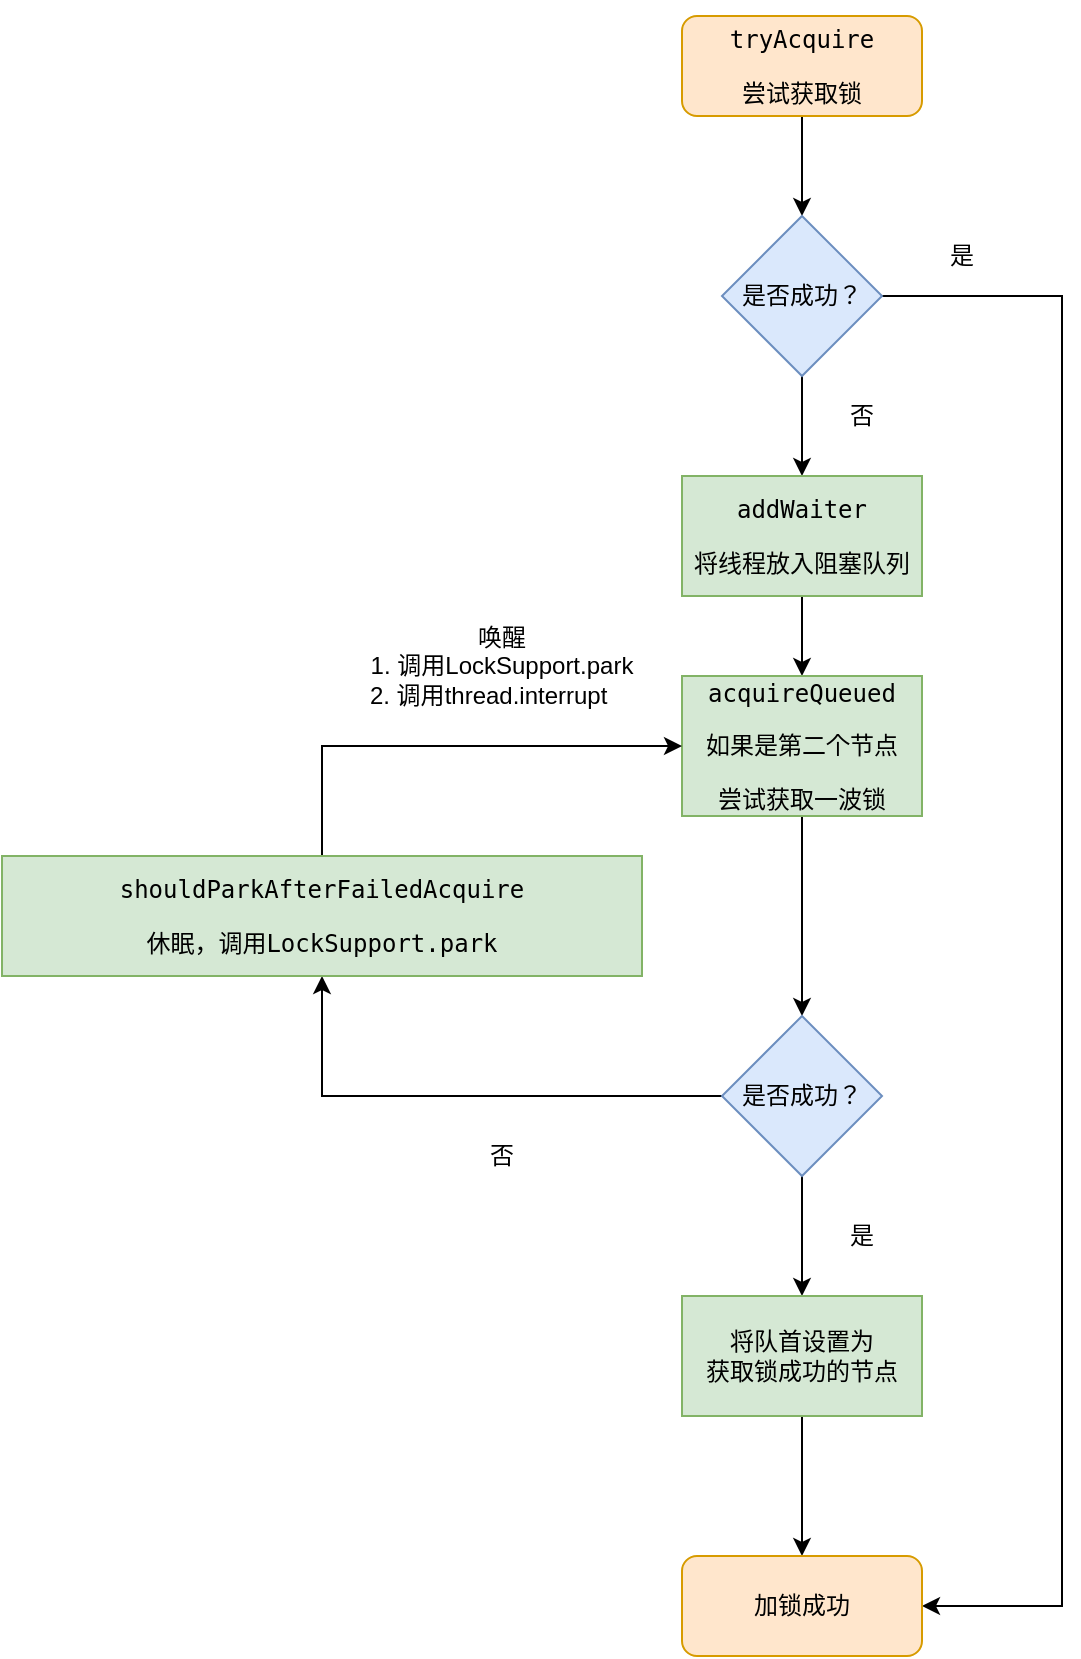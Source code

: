 <mxfile version="14.3.2" type="github">
  <diagram id="DgnT1mjYg6i9lSHJ5LXc" name="Page-1">
    <mxGraphModel dx="1773" dy="536" grid="1" gridSize="10" guides="1" tooltips="1" connect="1" arrows="1" fold="1" page="1" pageScale="1" pageWidth="827" pageHeight="1169" math="0" shadow="0">
      <root>
        <mxCell id="0" />
        <mxCell id="1" parent="0" />
        <mxCell id="JnagVXhHZpreYVgcCVJZ-9" style="edgeStyle=orthogonalEdgeStyle;rounded=0;orthogonalLoop=1;jettySize=auto;html=1;entryX=0.5;entryY=0;entryDx=0;entryDy=0;" edge="1" parent="1" source="JnagVXhHZpreYVgcCVJZ-1" target="JnagVXhHZpreYVgcCVJZ-2">
          <mxGeometry relative="1" as="geometry" />
        </mxCell>
        <mxCell id="JnagVXhHZpreYVgcCVJZ-1" value="&lt;pre&gt;tryAcquire&lt;/pre&gt;&lt;pre&gt;尝试获取锁&lt;/pre&gt;" style="rounded=1;whiteSpace=wrap;html=1;fillColor=#ffe6cc;strokeColor=#d79b00;" vertex="1" parent="1">
          <mxGeometry x="210" y="100" width="120" height="50" as="geometry" />
        </mxCell>
        <mxCell id="JnagVXhHZpreYVgcCVJZ-10" style="edgeStyle=orthogonalEdgeStyle;rounded=0;orthogonalLoop=1;jettySize=auto;html=1;entryX=0.5;entryY=0;entryDx=0;entryDy=0;" edge="1" parent="1" source="JnagVXhHZpreYVgcCVJZ-2" target="JnagVXhHZpreYVgcCVJZ-3">
          <mxGeometry relative="1" as="geometry" />
        </mxCell>
        <mxCell id="JnagVXhHZpreYVgcCVJZ-25" style="edgeStyle=orthogonalEdgeStyle;rounded=0;orthogonalLoop=1;jettySize=auto;html=1;exitX=1;exitY=0.5;exitDx=0;exitDy=0;entryX=1;entryY=0.5;entryDx=0;entryDy=0;" edge="1" parent="1" source="JnagVXhHZpreYVgcCVJZ-2" target="JnagVXhHZpreYVgcCVJZ-7">
          <mxGeometry relative="1" as="geometry">
            <Array as="points">
              <mxPoint x="400" y="240" />
              <mxPoint x="400" y="895" />
            </Array>
          </mxGeometry>
        </mxCell>
        <mxCell id="JnagVXhHZpreYVgcCVJZ-2" value="是否成功？" style="rhombus;whiteSpace=wrap;html=1;fillColor=#dae8fc;strokeColor=#6c8ebf;" vertex="1" parent="1">
          <mxGeometry x="230" y="200" width="80" height="80" as="geometry" />
        </mxCell>
        <mxCell id="JnagVXhHZpreYVgcCVJZ-11" style="edgeStyle=orthogonalEdgeStyle;rounded=0;orthogonalLoop=1;jettySize=auto;html=1;entryX=0.5;entryY=0;entryDx=0;entryDy=0;" edge="1" parent="1" source="JnagVXhHZpreYVgcCVJZ-3" target="JnagVXhHZpreYVgcCVJZ-4">
          <mxGeometry relative="1" as="geometry" />
        </mxCell>
        <mxCell id="JnagVXhHZpreYVgcCVJZ-3" value="&lt;pre&gt;addWaiter&lt;/pre&gt;&lt;pre&gt;将线程放入阻塞队列&lt;/pre&gt;" style="rounded=0;whiteSpace=wrap;html=1;fillColor=#d5e8d4;strokeColor=#82b366;" vertex="1" parent="1">
          <mxGeometry x="210" y="330" width="120" height="60" as="geometry" />
        </mxCell>
        <mxCell id="JnagVXhHZpreYVgcCVJZ-12" style="edgeStyle=orthogonalEdgeStyle;rounded=0;orthogonalLoop=1;jettySize=auto;html=1;entryX=0.5;entryY=0;entryDx=0;entryDy=0;" edge="1" parent="1" source="JnagVXhHZpreYVgcCVJZ-4" target="JnagVXhHZpreYVgcCVJZ-5">
          <mxGeometry relative="1" as="geometry" />
        </mxCell>
        <mxCell id="JnagVXhHZpreYVgcCVJZ-4" value="&lt;pre&gt;acquireQueued&lt;/pre&gt;&lt;pre&gt;如果是第二个节点&lt;/pre&gt;&lt;pre&gt;尝试获取一波锁&lt;/pre&gt;" style="rounded=0;whiteSpace=wrap;html=1;fillColor=#d5e8d4;strokeColor=#82b366;" vertex="1" parent="1">
          <mxGeometry x="210" y="430" width="120" height="70" as="geometry" />
        </mxCell>
        <mxCell id="JnagVXhHZpreYVgcCVJZ-13" style="edgeStyle=orthogonalEdgeStyle;rounded=0;orthogonalLoop=1;jettySize=auto;html=1;exitX=0.5;exitY=1;exitDx=0;exitDy=0;entryX=0.5;entryY=0;entryDx=0;entryDy=0;" edge="1" parent="1" source="JnagVXhHZpreYVgcCVJZ-5" target="JnagVXhHZpreYVgcCVJZ-6">
          <mxGeometry relative="1" as="geometry" />
        </mxCell>
        <mxCell id="JnagVXhHZpreYVgcCVJZ-26" style="edgeStyle=orthogonalEdgeStyle;rounded=0;orthogonalLoop=1;jettySize=auto;html=1;exitX=0;exitY=0.5;exitDx=0;exitDy=0;entryX=0.5;entryY=1;entryDx=0;entryDy=0;" edge="1" parent="1" source="JnagVXhHZpreYVgcCVJZ-5" target="JnagVXhHZpreYVgcCVJZ-19">
          <mxGeometry relative="1" as="geometry" />
        </mxCell>
        <mxCell id="JnagVXhHZpreYVgcCVJZ-5" value="是否成功？" style="rhombus;whiteSpace=wrap;html=1;fillColor=#dae8fc;strokeColor=#6c8ebf;" vertex="1" parent="1">
          <mxGeometry x="230" y="600" width="80" height="80" as="geometry" />
        </mxCell>
        <mxCell id="JnagVXhHZpreYVgcCVJZ-14" style="edgeStyle=orthogonalEdgeStyle;rounded=0;orthogonalLoop=1;jettySize=auto;html=1;exitX=0.5;exitY=1;exitDx=0;exitDy=0;entryX=0.5;entryY=0;entryDx=0;entryDy=0;" edge="1" parent="1" source="JnagVXhHZpreYVgcCVJZ-6" target="JnagVXhHZpreYVgcCVJZ-7">
          <mxGeometry relative="1" as="geometry" />
        </mxCell>
        <mxCell id="JnagVXhHZpreYVgcCVJZ-6" value="将队首设置为&lt;br&gt;获取锁成功的节点" style="rounded=0;whiteSpace=wrap;html=1;fillColor=#d5e8d4;strokeColor=#82b366;" vertex="1" parent="1">
          <mxGeometry x="210" y="740" width="120" height="60" as="geometry" />
        </mxCell>
        <mxCell id="JnagVXhHZpreYVgcCVJZ-7" value="&lt;pre&gt;加锁成功&lt;/pre&gt;" style="rounded=1;whiteSpace=wrap;html=1;fillColor=#ffe6cc;strokeColor=#d79b00;" vertex="1" parent="1">
          <mxGeometry x="210" y="870" width="120" height="50" as="geometry" />
        </mxCell>
        <mxCell id="JnagVXhHZpreYVgcCVJZ-15" value="是" style="text;html=1;strokeColor=none;fillColor=none;align=center;verticalAlign=middle;whiteSpace=wrap;rounded=0;" vertex="1" parent="1">
          <mxGeometry x="330" y="210" width="40" height="20" as="geometry" />
        </mxCell>
        <mxCell id="JnagVXhHZpreYVgcCVJZ-16" value="否" style="text;html=1;strokeColor=none;fillColor=none;align=center;verticalAlign=middle;whiteSpace=wrap;rounded=0;" vertex="1" parent="1">
          <mxGeometry x="280" y="290" width="40" height="20" as="geometry" />
        </mxCell>
        <mxCell id="JnagVXhHZpreYVgcCVJZ-18" value="是" style="text;html=1;strokeColor=none;fillColor=none;align=center;verticalAlign=middle;whiteSpace=wrap;rounded=0;" vertex="1" parent="1">
          <mxGeometry x="280" y="700" width="40" height="20" as="geometry" />
        </mxCell>
        <mxCell id="JnagVXhHZpreYVgcCVJZ-21" style="edgeStyle=orthogonalEdgeStyle;rounded=0;orthogonalLoop=1;jettySize=auto;html=1;exitX=0.5;exitY=0;exitDx=0;exitDy=0;entryX=0;entryY=0.5;entryDx=0;entryDy=0;" edge="1" parent="1" source="JnagVXhHZpreYVgcCVJZ-19" target="JnagVXhHZpreYVgcCVJZ-4">
          <mxGeometry relative="1" as="geometry" />
        </mxCell>
        <mxCell id="JnagVXhHZpreYVgcCVJZ-19" value="&lt;pre&gt;shouldParkAfterFailedAcquire&lt;/pre&gt;&lt;pre&gt;休眠，调用LockSupport.park&lt;/pre&gt;" style="rounded=0;whiteSpace=wrap;html=1;fillColor=#d5e8d4;strokeColor=#82b366;" vertex="1" parent="1">
          <mxGeometry x="-130" y="520" width="320" height="60" as="geometry" />
        </mxCell>
        <mxCell id="JnagVXhHZpreYVgcCVJZ-22" value="否" style="text;html=1;strokeColor=none;fillColor=none;align=center;verticalAlign=middle;whiteSpace=wrap;rounded=0;" vertex="1" parent="1">
          <mxGeometry x="100" y="660" width="40" height="20" as="geometry" />
        </mxCell>
        <mxCell id="JnagVXhHZpreYVgcCVJZ-23" value="唤醒&lt;br&gt;1. 调用&lt;span&gt;LockSupport.park&lt;br&gt;2. 调用&lt;/span&gt;thread.interrupt&amp;nbsp; &amp;nbsp;&amp;nbsp;" style="text;html=1;strokeColor=none;fillColor=none;align=center;verticalAlign=middle;whiteSpace=wrap;rounded=0;" vertex="1" parent="1">
          <mxGeometry x="40" y="400" width="160" height="50" as="geometry" />
        </mxCell>
      </root>
    </mxGraphModel>
  </diagram>
</mxfile>
